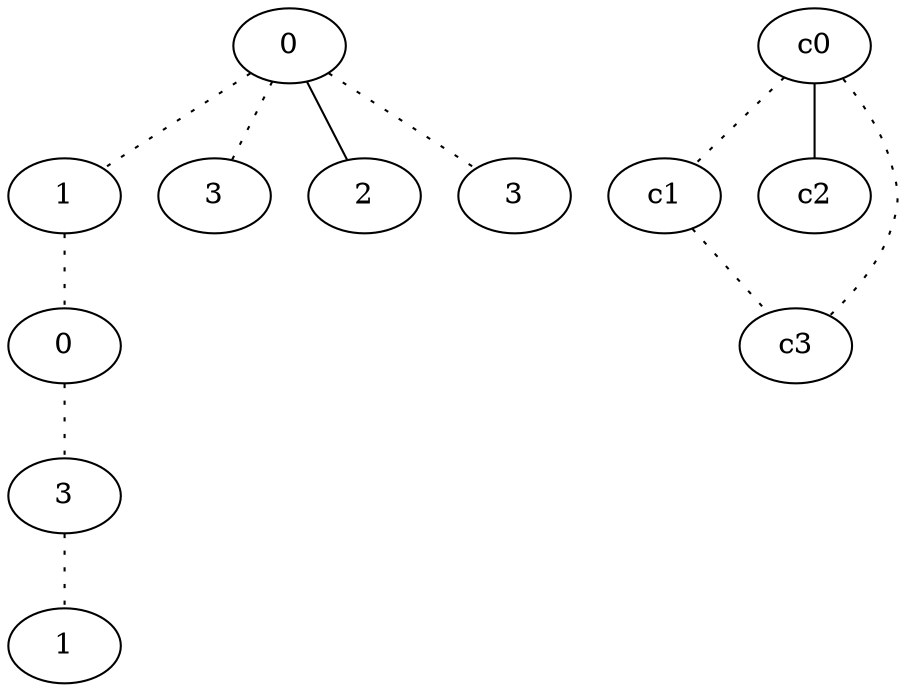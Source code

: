 graph {
a0[label=0];
a1[label=1];
a2[label=0];
a3[label=3];
a4[label=1];
a5[label=3];
a6[label=2];
a7[label=3];
a0 -- a1 [style=dotted];
a0 -- a5 [style=dotted];
a0 -- a6;
a0 -- a7 [style=dotted];
a1 -- a2 [style=dotted];
a2 -- a3 [style=dotted];
a3 -- a4 [style=dotted];
c0 -- c1 [style=dotted];
c0 -- c2;
c0 -- c3 [style=dotted];
c1 -- c3 [style=dotted];
}
